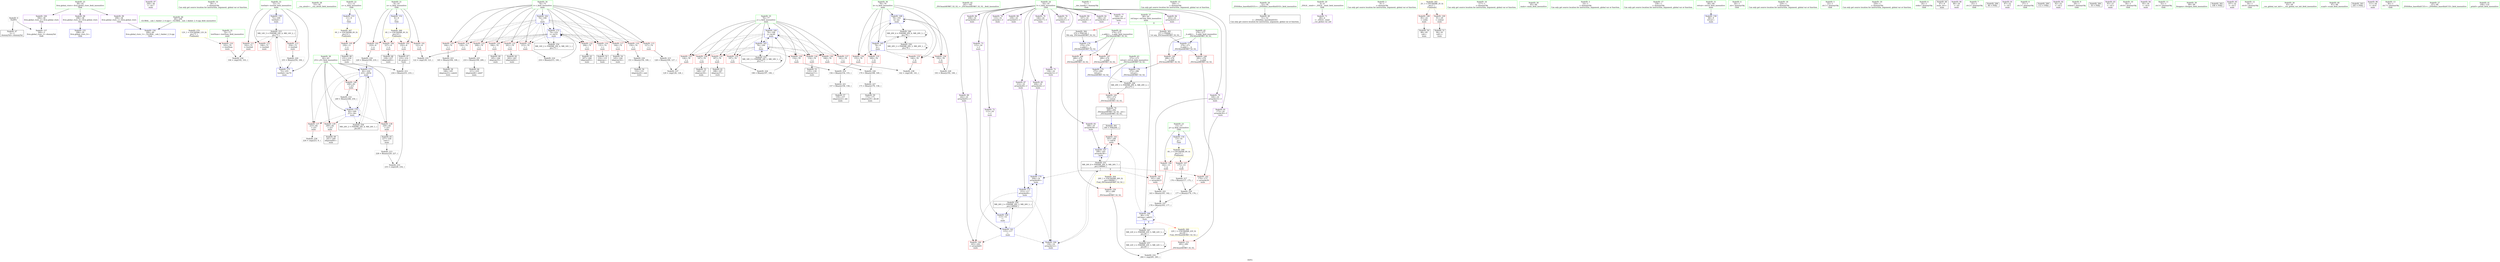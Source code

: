 digraph "SVFG" {
	label="SVFG";

	Node0x557cdf5f5de0 [shape=record,color=grey,label="{NodeID: 0\nNullPtr}"];
	Node0x557cdf5f5de0 -> Node0x557cdf605f00[style=solid];
	Node0x557cdf5f5de0 -> Node0x557cdf60da60[style=solid];
	Node0x557cdf6068e0 [shape=record,color=purple,label="{NodeID: 97\n244\<--36\n\<--.str.7\nmain\n}"];
	Node0x557cdf604050 [shape=record,color=green,label="{NodeID: 14\n39\<--1\n\<--dummyObj\nCan only get source location for instruction, argument, global var or function.}"];
	Node0x557cdf6064b0 [shape=record,color=red,label="{NodeID: 111\n102\<--72\n\<--testInd\nmain\n}"];
	Node0x557cdf6064b0 -> Node0x557cdf613b60[style=solid];
	Node0x557cdf604e10 [shape=record,color=green,label="{NodeID: 28\n53\<--54\n__cxa_atexit\<--__cxa_atexit_field_insensitive\n}"];
	Node0x557cdf60bfd0 [shape=record,color=red,label="{NodeID: 125\n126\<--76\n\<--j\nmain\n}"];
	Node0x557cdf60bfd0 -> Node0x557cdf613fe0[style=solid];
	Node0x557cdf605a90 [shape=record,color=green,label="{NodeID: 42\n181\<--182\n_ZSt3maxIdERKT_S2_S2_\<--_ZSt3maxIdERKT_S2_S2__field_insensitive\n}"];
	Node0x557cdf631570 [shape=record,color=black,label="{NodeID: 305\n271 = PHI(80, )\n1st arg _ZSt3maxIdERKT_S2_S2_ }"];
	Node0x557cdf631570 -> Node0x557cdf60ead0[style=solid];
	Node0x557cdf612960 [shape=record,color=grey,label="{NodeID: 222\n163 = Binary(161, 162, )\n}"];
	Node0x557cdf612960 -> Node0x557cdf6136e0[style=solid];
	Node0x557cdf60cb30 [shape=record,color=red,label="{NodeID: 139\n240\<--82\n\<--j53\nmain\n}"];
	Node0x557cdf60cb30 -> Node0x557cdf608160[style=solid];
	Node0x557cdf6076d0 [shape=record,color=black,label="{NodeID: 56\n152\<--151\nidxprom20\<--sub\nmain\n}"];
	Node0x557cdf613e60 [shape=record,color=grey,label="{NodeID: 236\n224 = cmp(223, 9, )\n}"];
	Node0x557cdf60d690 [shape=record,color=blue,label="{NodeID: 153\n11\<--9\nx\<--\nGlob }"];
	Node0x557cdf60d690 -> Node0x557cdf623c10[style=dashed];
	Node0x557cdf608230 [shape=record,color=black,label="{NodeID: 70\n269\<--292\n_ZSt3maxIdERKT_S2_S2__ret\<--\n_ZSt3maxIdERKT_S2_S2_\n|{<s0>8}}"];
	Node0x557cdf608230:s0 -> Node0x557cdf631080[style=solid,color=blue];
	Node0x557cdf60e2b0 [shape=record,color=blue,label="{NodeID: 167\n189\<--183\narrayidx38\<--\nmain\n}"];
	Node0x557cdf60e2b0 -> Node0x557cdf61f670[style=dashed];
	Node0x557cdf608d90 [shape=record,color=purple,label="{NodeID: 84\n203\<--16\narrayidx43\<--f\nmain\n}"];
	Node0x557cdf5ead40 [shape=record,color=green,label="{NodeID: 1\n7\<--1\n__dso_handle\<--dummyObj\nGlob }"];
	Node0x557cdf623130 [shape=record,color=yellow,style=double,label="{NodeID: 264\n26V_1 = ENCHI(MR_26V_0)\npts\{190000 \}\nFun[_ZSt3maxIdERKT_S2_S2_]}"];
	Node0x557cdf623130 -> Node0x557cdf60d420[style=dashed];
	Node0x557cdf6069b0 [shape=record,color=purple,label="{NodeID: 98\n298\<--38\nllvm.global_ctors_0\<--llvm.global_ctors\nGlob }"];
	Node0x557cdf6069b0 -> Node0x557cdf60d860[style=solid];
	Node0x557cdf604110 [shape=record,color=green,label="{NodeID: 15\n100\<--1\n\<--dummyObj\nCan only get source location for instruction, argument, global var or function.}"];
	Node0x557cdf606580 [shape=record,color=red,label="{NodeID: 112\n106\<--72\n\<--testInd\nmain\n}"];
	Node0x557cdf604f10 [shape=record,color=green,label="{NodeID: 29\n52\<--58\n_ZNSt8ios_base4InitD1Ev\<--_ZNSt8ios_base4InitD1Ev_field_insensitive\n}"];
	Node0x557cdf604f10 -> Node0x557cdf6070f0[style=solid];
	Node0x557cdf60c0a0 [shape=record,color=red,label="{NodeID: 126\n134\<--76\n\<--j\nmain\n}"];
	Node0x557cdf60c0a0 -> Node0x557cdf607460[style=solid];
	Node0x557cdf605b90 [shape=record,color=green,label="{NodeID: 43\n272\<--273\nretval\<--retval_field_insensitive\n_ZSt3maxIdERKT_S2_S2_\n}"];
	Node0x557cdf605b90 -> Node0x557cdf60d010[style=solid];
	Node0x557cdf605b90 -> Node0x557cdf60eba0[style=solid];
	Node0x557cdf605b90 -> Node0x557cdf60ec70[style=solid];
	Node0x557cdf612ae0 [shape=record,color=grey,label="{NodeID: 223\n165 = Binary(164, 100, )\n}"];
	Node0x557cdf612ae0 -> Node0x557cdf607870[style=solid];
	Node0x557cdf60cc00 [shape=record,color=red,label="{NodeID: 140\n248\<--82\n\<--j53\nmain\n}"];
	Node0x557cdf60cc00 -> Node0x557cdf611d60[style=solid];
	Node0x557cdf6077a0 [shape=record,color=black,label="{NodeID: 57\n159\<--157\nidxprom22\<--div\nmain\n}"];
	Node0x557cdf613fe0 [shape=record,color=grey,label="{NodeID: 237\n129 = cmp(126, 128, )\n}"];
	Node0x557cdf60d760 [shape=record,color=blue,label="{NodeID: 154\n13\<--14\np\<--\nGlob }"];
	Node0x557cdf60d760 -> Node0x557cdf623cf0[style=dashed];
	Node0x557cdf608300 [shape=record,color=purple,label="{NodeID: 71\n49\<--4\n\<--_ZStL8__ioinit\n__cxx_global_var_init\n}"];
	Node0x557cdf61f670 [shape=record,color=black,label="{NodeID: 251\nMR_26V_8 = PHI(MR_26V_9, MR_26V_7, )\npts\{190000 \}\n|{|<s6>8}}"];
	Node0x557cdf61f670 -> Node0x557cdf60ccd0[style=dashed];
	Node0x557cdf61f670 -> Node0x557cdf60cda0[style=dashed];
	Node0x557cdf61f670 -> Node0x557cdf60ce70[style=dashed];
	Node0x557cdf61f670 -> Node0x557cdf60e040[style=dashed];
	Node0x557cdf61f670 -> Node0x557cdf60e2b0[style=dashed];
	Node0x557cdf61f670 -> Node0x557cdf60e520[style=dashed];
	Node0x557cdf61f670:s6 -> Node0x557cdf623130[style=dashed,color=red];
	Node0x557cdf60e380 [shape=record,color=blue,label="{NodeID: 168\n78\<--193\nk\<--inc\nmain\n}"];
	Node0x557cdf60e380 -> Node0x557cdf60c650[style=dashed];
	Node0x557cdf60e380 -> Node0x557cdf60c720[style=dashed];
	Node0x557cdf60e380 -> Node0x557cdf60c7f0[style=dashed];
	Node0x557cdf60e380 -> Node0x557cdf60c8c0[style=dashed];
	Node0x557cdf60e380 -> Node0x557cdf60e380[style=dashed];
	Node0x557cdf60e380 -> Node0x557cdf61dd70[style=dashed];
	Node0x557cdf608e60 [shape=record,color=purple,label="{NodeID: 85\n204\<--16\narrayidx44\<--f\nmain\n}"];
	Node0x557cdf608e60 -> Node0x557cdf60e520[style=solid];
	Node0x557cdf5eadd0 [shape=record,color=green,label="{NodeID: 2\n9\<--1\n\<--dummyObj\nCan only get source location for instruction, argument, global var or function.}"];
	Node0x557cdf623a20 [shape=record,color=yellow,style=double,label="{NodeID: 265\n2V_1 = ENCHI(MR_2V_0)\npts\{1 \}\nFun[main]}"];
	Node0x557cdf623a20 -> Node0x557cdf606240[style=dashed];
	Node0x557cdf623a20 -> Node0x557cdf606310[style=dashed];
	Node0x557cdf606ab0 [shape=record,color=purple,label="{NodeID: 99\n299\<--38\nllvm.global_ctors_1\<--llvm.global_ctors\nGlob }"];
	Node0x557cdf606ab0 -> Node0x557cdf60d960[style=solid];
	Node0x557cdf604210 [shape=record,color=green,label="{NodeID: 16\n117\<--1\n\<--dummyObj\nCan only get source location for instruction, argument, global var or function.}"];
	Node0x557cdf606650 [shape=record,color=red,label="{NodeID: 113\n254\<--72\n\<--testInd\nmain\n}"];
	Node0x557cdf606650 -> Node0x557cdf612660[style=solid];
	Node0x557cdf605010 [shape=record,color=green,label="{NodeID: 30\n65\<--66\nmain\<--main_field_insensitive\n}"];
	Node0x557cdf60c170 [shape=record,color=red,label="{NodeID: 127\n141\<--76\n\<--j\nmain\n}"];
	Node0x557cdf60c170 -> Node0x557cdf614160[style=solid];
	Node0x557cdf605c60 [shape=record,color=green,label="{NodeID: 44\n274\<--275\n__a.addr\<--__a.addr_field_insensitive\n_ZSt3maxIdERKT_S2_S2_\n}"];
	Node0x557cdf605c60 -> Node0x557cdf60d0e0[style=solid];
	Node0x557cdf605c60 -> Node0x557cdf60d1b0[style=solid];
	Node0x557cdf605c60 -> Node0x557cdf60ea00[style=solid];
	Node0x557cdf612c60 [shape=record,color=grey,label="{NodeID: 224\n198 = Binary(197, 100, )\n}"];
	Node0x557cdf612c60 -> Node0x557cdf60e450[style=solid];
	Node0x557cdf60ccd0 [shape=record,color=red,label="{NodeID: 141\n161\<--160\n\<--arrayidx23\nmain\n}"];
	Node0x557cdf60ccd0 -> Node0x557cdf612960[style=solid];
	Node0x557cdf607870 [shape=record,color=black,label="{NodeID: 58\n166\<--165\nidxprom25\<--sub24\nmain\n}"];
	Node0x557cdf614160 [shape=record,color=grey,label="{NodeID: 238\n142 = cmp(140, 141, )\n}"];
	Node0x557cdf60d860 [shape=record,color=blue,label="{NodeID: 155\n298\<--39\nllvm.global_ctors_0\<--\nGlob }"];
	Node0x557cdf6083d0 [shape=record,color=purple,label="{NodeID: 72\n113\<--16\n\<--f\nmain\n}"];
	Node0x557cdf6083d0 -> Node0x557cdf60dd00[style=solid];
	Node0x557cdf60e450 [shape=record,color=blue,label="{NodeID: 169\n76\<--198\nj\<--inc40\nmain\n}"];
	Node0x557cdf60e450 -> Node0x557cdf60bfd0[style=dashed];
	Node0x557cdf60e450 -> Node0x557cdf60c0a0[style=dashed];
	Node0x557cdf60e450 -> Node0x557cdf60c170[style=dashed];
	Node0x557cdf60e450 -> Node0x557cdf60c240[style=dashed];
	Node0x557cdf60e450 -> Node0x557cdf60c310[style=dashed];
	Node0x557cdf60e450 -> Node0x557cdf60c3e0[style=dashed];
	Node0x557cdf60e450 -> Node0x557cdf60c4b0[style=dashed];
	Node0x557cdf60e450 -> Node0x557cdf60c580[style=dashed];
	Node0x557cdf60e450 -> Node0x557cdf60df70[style=dashed];
	Node0x557cdf60e450 -> Node0x557cdf60e450[style=dashed];
	Node0x557cdf60e450 -> Node0x557cdf620a70[style=dashed];
	Node0x557cdf608f30 [shape=record,color=purple,label="{NodeID: 86\n208\<--16\narrayidx46\<--f\nmain\n}"];
	Node0x557cdf5eae60 [shape=record,color=green,label="{NodeID: 3\n14\<--1\n\<--dummyObj\nCan only get source location for instruction, argument, global var or function.}"];
	Node0x557cdf623b30 [shape=record,color=yellow,style=double,label="{NodeID: 266\n4V_1 = ENCHI(MR_4V_0)\npts\{10 \}\nFun[main]}"];
	Node0x557cdf623b30 -> Node0x557cdf606cb0[style=dashed];
	Node0x557cdf623b30 -> Node0x557cdf606d80[style=dashed];
	Node0x557cdf623b30 -> Node0x557cdf606e50[style=dashed];
	Node0x557cdf623b30 -> Node0x557cdf606f20[style=dashed];
	Node0x557cdf606bb0 [shape=record,color=purple,label="{NodeID: 100\n300\<--38\nllvm.global_ctors_2\<--llvm.global_ctors\nGlob }"];
	Node0x557cdf606bb0 -> Node0x557cdf60da60[style=solid];
	Node0x557cdf604310 [shape=record,color=green,label="{NodeID: 17\n158\<--1\n\<--dummyObj\nCan only get source location for instruction, argument, global var or function.}"];
	Node0x557cdf606720 [shape=record,color=red,label="{NodeID: 114\n120\<--74\n\<--i\nmain\n}"];
	Node0x557cdf606720 -> Node0x557cdf613ce0[style=solid];
	Node0x557cdf605110 [shape=record,color=green,label="{NodeID: 31\n68\<--69\nretval\<--retval_field_insensitive\nmain\n}"];
	Node0x557cdf605110 -> Node0x557cdf60db60[style=solid];
	Node0x557cdf60c240 [shape=record,color=red,label="{NodeID: 128\n147\<--76\n\<--j\nmain\n}"];
	Node0x557cdf60c240 -> Node0x557cdf607600[style=solid];
	Node0x557cdf605d30 [shape=record,color=green,label="{NodeID: 45\n276\<--277\n__b.addr\<--__b.addr_field_insensitive\n_ZSt3maxIdERKT_S2_S2_\n}"];
	Node0x557cdf605d30 -> Node0x557cdf60d280[style=solid];
	Node0x557cdf605d30 -> Node0x557cdf60d350[style=solid];
	Node0x557cdf605d30 -> Node0x557cdf60ead0[style=solid];
	Node0x557cdf612de0 [shape=record,color=grey,label="{NodeID: 225\n210 = Binary(100, 209, )\n}"];
	Node0x557cdf612de0 -> Node0x557cdf607d50[style=solid];
	Node0x557cdf60cda0 [shape=record,color=red,label="{NodeID: 142\n174\<--173\n\<--arrayidx30\nmain\n}"];
	Node0x557cdf60cda0 -> Node0x557cdf6133e0[style=solid];
	Node0x557cdf607940 [shape=record,color=black,label="{NodeID: 59\n172\<--171\nidxprom29\<--div28\nmain\n}"];
	Node0x557cdf60d960 [shape=record,color=blue,label="{NodeID: 156\n299\<--40\nllvm.global_ctors_1\<--_GLOBAL__sub_I_Amber_2_0.cpp\nGlob }"];
	Node0x557cdf6084a0 [shape=record,color=purple,label="{NodeID: 73\n115\<--16\n\<--f\nmain\n}"];
	Node0x557cdf6084a0 -> Node0x557cdf60ddd0[style=solid];
	Node0x557cdf620070 [shape=record,color=black,label="{NodeID: 253\nMR_14V_3 = PHI(MR_14V_4, MR_14V_2, )\npts\{73 \}\n}"];
	Node0x557cdf620070 -> Node0x557cdf6064b0[style=dashed];
	Node0x557cdf620070 -> Node0x557cdf606580[style=dashed];
	Node0x557cdf620070 -> Node0x557cdf606650[style=dashed];
	Node0x557cdf620070 -> Node0x557cdf60e930[style=dashed];
	Node0x557cdf60e520 [shape=record,color=blue,label="{NodeID: 170\n204\<--14\narrayidx44\<--\nmain\n}"];
	Node0x557cdf60e520 -> Node0x557cdf60e5f0[style=dashed];
	Node0x557cdf609000 [shape=record,color=purple,label="{NodeID: 87\n212\<--16\narrayidx49\<--f\nmain\n}"];
	Node0x557cdf609000 -> Node0x557cdf60e5f0[style=solid];
	Node0x557cdf5f6280 [shape=record,color=green,label="{NodeID: 4\n20\<--1\n.str\<--dummyObj\nGlob }"];
	Node0x557cdf623c10 [shape=record,color=yellow,style=double,label="{NodeID: 267\n6V_1 = ENCHI(MR_6V_0)\npts\{12 \}\nFun[main]}"];
	Node0x557cdf623c10 -> Node0x557cdf605fd0[style=dashed];
	Node0x557cdf606cb0 [shape=record,color=red,label="{NodeID: 101\n121\<--8\n\<--n\nmain\n}"];
	Node0x557cdf606cb0 -> Node0x557cdf613ce0[style=solid];
	Node0x557cdf604410 [shape=record,color=green,label="{NodeID: 18\n229\<--1\n\<--dummyObj\nCan only get source location for instruction, argument, global var or function.}"];
	Node0x557cdf60b7b0 [shape=record,color=red,label="{NodeID: 115\n127\<--74\n\<--i\nmain\n}"];
	Node0x557cdf60b7b0 -> Node0x557cdf611ee0[style=solid];
	Node0x557cdf6051e0 [shape=record,color=green,label="{NodeID: 32\n70\<--71\ntestNum\<--testNum_field_insensitive\nmain\n}"];
	Node0x557cdf6051e0 -> Node0x557cdf6063e0[style=solid];
	Node0x557cdf611ae0 [shape=record,color=grey,label="{NodeID: 212\n234 = Binary(231, 233, )\n}"];
	Node0x557cdf611ae0 -> Node0x557cdf6139e0[style=solid];
	Node0x557cdf60c310 [shape=record,color=red,label="{NodeID: 129\n154\<--76\n\<--j\nmain\n}"];
	Node0x557cdf60c310 -> Node0x557cdf6124e0[style=solid];
	Node0x557cdf605e00 [shape=record,color=green,label="{NodeID: 46\n40\<--294\n_GLOBAL__sub_I_Amber_2_0.cpp\<--_GLOBAL__sub_I_Amber_2_0.cpp_field_insensitive\n}"];
	Node0x557cdf605e00 -> Node0x557cdf60d960[style=solid];
	Node0x557cdf612f60 [shape=record,color=grey,label="{NodeID: 226\n170 = Binary(168, 169, )\n}"];
	Node0x557cdf612f60 -> Node0x557cdf6130e0[style=solid];
	Node0x557cdf60ce70 [shape=record,color=red,label="{NodeID: 143\n183\<--180\n\<--call34\nmain\n}"];
	Node0x557cdf60ce70 -> Node0x557cdf60e2b0[style=solid];
	Node0x557cdf607a10 [shape=record,color=black,label="{NodeID: 60\n185\<--184\nidxprom35\<--\nmain\n}"];
	Node0x557cdf60da60 [shape=record,color=blue, style = dotted,label="{NodeID: 157\n300\<--3\nllvm.global_ctors_2\<--dummyVal\nGlob }"];
	Node0x557cdf608570 [shape=record,color=purple,label="{NodeID: 74\n133\<--16\narrayidx\<--f\nmain\n}"];
	Node0x557cdf620570 [shape=record,color=black,label="{NodeID: 254\nMR_16V_2 = PHI(MR_16V_4, MR_16V_1, )\npts\{75 \}\n}"];
	Node0x557cdf620570 -> Node0x557cdf60dea0[style=dashed];
	Node0x557cdf60e5f0 [shape=record,color=blue,label="{NodeID: 171\n212\<--117\narrayidx49\<--\nmain\n}"];
	Node0x557cdf60e5f0 -> Node0x557cdf60cf40[style=dashed];
	Node0x557cdf60e5f0 -> Node0x557cdf60e040[style=dashed];
	Node0x557cdf60e5f0 -> Node0x557cdf60e520[style=dashed];
	Node0x557cdf60e5f0 -> Node0x557cdf621e70[style=dashed];
	Node0x557cdf6090d0 [shape=record,color=purple,label="{NodeID: 88\n239\<--16\narrayidx63\<--f\nmain\n}"];
	Node0x557cdf5f6310 [shape=record,color=green,label="{NodeID: 5\n22\<--1\n.str.1\<--dummyObj\nGlob }"];
	Node0x557cdf623cf0 [shape=record,color=yellow,style=double,label="{NodeID: 268\n8V_1 = ENCHI(MR_8V_0)\npts\{15 \}\nFun[main]}"];
	Node0x557cdf623cf0 -> Node0x557cdf6060a0[style=dashed];
	Node0x557cdf623cf0 -> Node0x557cdf606170[style=dashed];
	Node0x557cdf606d80 [shape=record,color=red,label="{NodeID: 102\n219\<--8\n\<--n\nmain\n}"];
	Node0x557cdf606d80 -> Node0x557cdf612360[style=solid];
	Node0x557cdf604510 [shape=record,color=green,label="{NodeID: 19\n250\<--1\n\<--dummyObj\nCan only get source location for instruction, argument, global var or function.}"];
	Node0x557cdf60b880 [shape=record,color=red,label="{NodeID: 116\n131\<--74\n\<--i\nmain\n}"];
	Node0x557cdf60b880 -> Node0x557cdf607390[style=solid];
	Node0x557cdf6052b0 [shape=record,color=green,label="{NodeID: 33\n72\<--73\ntestInd\<--testInd_field_insensitive\nmain\n}"];
	Node0x557cdf6052b0 -> Node0x557cdf6064b0[style=solid];
	Node0x557cdf6052b0 -> Node0x557cdf606580[style=solid];
	Node0x557cdf6052b0 -> Node0x557cdf606650[style=solid];
	Node0x557cdf6052b0 -> Node0x557cdf60dc30[style=solid];
	Node0x557cdf6052b0 -> Node0x557cdf60e930[style=solid];
	Node0x557cdf611be0 [shape=record,color=grey,label="{NodeID: 213\n228 = Binary(229, 227, )\n}"];
	Node0x557cdf611be0 -> Node0x557cdf6139e0[style=solid];
	Node0x557cdf60c3e0 [shape=record,color=red,label="{NodeID: 130\n168\<--76\n\<--j\nmain\n}"];
	Node0x557cdf60c3e0 -> Node0x557cdf612f60[style=solid];
	Node0x557cdf605f00 [shape=record,color=black,label="{NodeID: 47\n2\<--3\ndummyVal\<--dummyVal\n}"];
	Node0x557cdf6130e0 [shape=record,color=grey,label="{NodeID: 227\n171 = Binary(170, 158, )\n}"];
	Node0x557cdf6130e0 -> Node0x557cdf607940[style=solid];
	Node0x557cdf60cf40 [shape=record,color=red,label="{NodeID: 144\n243\<--242\n\<--arrayidx65\nmain\n}"];
	Node0x557cdf607ae0 [shape=record,color=black,label="{NodeID: 61\n188\<--187\nidxprom37\<--\nmain\n}"];
	Node0x557cdf60db60 [shape=record,color=blue,label="{NodeID: 158\n68\<--9\nretval\<--\nmain\n}"];
	Node0x557cdf608640 [shape=record,color=purple,label="{NodeID: 75\n136\<--16\narrayidx12\<--f\nmain\n}"];
	Node0x557cdf608640 -> Node0x557cdf60e040[style=solid];
	Node0x557cdf620a70 [shape=record,color=black,label="{NodeID: 255\nMR_18V_2 = PHI(MR_18V_3, MR_18V_1, )\npts\{77 \}\n}"];
	Node0x557cdf620a70 -> Node0x557cdf60df70[style=dashed];
	Node0x557cdf620a70 -> Node0x557cdf620a70[style=dashed];
	Node0x557cdf60e6c0 [shape=record,color=blue,label="{NodeID: 172\n74\<--216\ni\<--inc51\nmain\n}"];
	Node0x557cdf60e6c0 -> Node0x557cdf606720[style=dashed];
	Node0x557cdf60e6c0 -> Node0x557cdf60b7b0[style=dashed];
	Node0x557cdf60e6c0 -> Node0x557cdf60b880[style=dashed];
	Node0x557cdf60e6c0 -> Node0x557cdf60b950[style=dashed];
	Node0x557cdf60e6c0 -> Node0x557cdf60ba20[style=dashed];
	Node0x557cdf60e6c0 -> Node0x557cdf60baf0[style=dashed];
	Node0x557cdf60e6c0 -> Node0x557cdf60bbc0[style=dashed];
	Node0x557cdf60e6c0 -> Node0x557cdf60bc90[style=dashed];
	Node0x557cdf60e6c0 -> Node0x557cdf60bd60[style=dashed];
	Node0x557cdf60e6c0 -> Node0x557cdf60be30[style=dashed];
	Node0x557cdf60e6c0 -> Node0x557cdf60bf00[style=dashed];
	Node0x557cdf60e6c0 -> Node0x557cdf60e6c0[style=dashed];
	Node0x557cdf60e6c0 -> Node0x557cdf620570[style=dashed];
	Node0x557cdf6091a0 [shape=record,color=purple,label="{NodeID: 89\n242\<--16\narrayidx65\<--f\nmain\n}"];
	Node0x557cdf6091a0 -> Node0x557cdf60cf40[style=solid];
	Node0x557cdf5f63a0 [shape=record,color=green,label="{NodeID: 6\n24\<--1\nstdin\<--dummyObj\nGlob }"];
	Node0x557cdf606e50 [shape=record,color=red,label="{NodeID: 103\n232\<--8\n\<--n\nmain\n}"];
	Node0x557cdf606e50 -> Node0x557cdf607fc0[style=solid];
	Node0x557cdf604610 [shape=record,color=green,label="{NodeID: 20\n4\<--6\n_ZStL8__ioinit\<--_ZStL8__ioinit_field_insensitive\nGlob }"];
	Node0x557cdf604610 -> Node0x557cdf608300[style=solid];
	Node0x557cdf60b950 [shape=record,color=red,label="{NodeID: 117\n144\<--74\n\<--i\nmain\n}"];
	Node0x557cdf60b950 -> Node0x557cdf607530[style=solid];
	Node0x557cdf605380 [shape=record,color=green,label="{NodeID: 34\n74\<--75\ni\<--i_field_insensitive\nmain\n}"];
	Node0x557cdf605380 -> Node0x557cdf606720[style=solid];
	Node0x557cdf605380 -> Node0x557cdf60b7b0[style=solid];
	Node0x557cdf605380 -> Node0x557cdf60b880[style=solid];
	Node0x557cdf605380 -> Node0x557cdf60b950[style=solid];
	Node0x557cdf605380 -> Node0x557cdf60ba20[style=solid];
	Node0x557cdf605380 -> Node0x557cdf60baf0[style=solid];
	Node0x557cdf605380 -> Node0x557cdf60bbc0[style=solid];
	Node0x557cdf605380 -> Node0x557cdf60bc90[style=solid];
	Node0x557cdf605380 -> Node0x557cdf60bd60[style=solid];
	Node0x557cdf605380 -> Node0x557cdf60be30[style=solid];
	Node0x557cdf605380 -> Node0x557cdf60bf00[style=solid];
	Node0x557cdf605380 -> Node0x557cdf60dea0[style=solid];
	Node0x557cdf605380 -> Node0x557cdf60e6c0[style=solid];
	Node0x557cdf611d60 [shape=record,color=grey,label="{NodeID: 214\n249 = Binary(248, 250, )\n}"];
	Node0x557cdf611d60 -> Node0x557cdf60e860[style=solid];
	Node0x557cdf60c4b0 [shape=record,color=red,label="{NodeID: 131\n187\<--76\n\<--j\nmain\n}"];
	Node0x557cdf60c4b0 -> Node0x557cdf607ae0[style=solid];
	Node0x557cdf607020 [shape=record,color=black,label="{NodeID: 48\n67\<--9\nmain_ret\<--\nmain\n}"];
	Node0x557cdf613260 [shape=record,color=grey,label="{NodeID: 228\n193 = Binary(192, 100, )\n}"];
	Node0x557cdf613260 -> Node0x557cdf60e380[style=solid];
	Node0x557cdf60d010 [shape=record,color=red,label="{NodeID: 145\n292\<--272\n\<--retval\n_ZSt3maxIdERKT_S2_S2_\n}"];
	Node0x557cdf60d010 -> Node0x557cdf608230[style=solid];
	Node0x557cdf607bb0 [shape=record,color=black,label="{NodeID: 62\n202\<--201\nidxprom42\<--\nmain\n}"];
	Node0x557cdf60dc30 [shape=record,color=blue,label="{NodeID: 159\n72\<--100\ntestInd\<--\nmain\n}"];
	Node0x557cdf60dc30 -> Node0x557cdf620070[style=dashed];
	Node0x557cdf608710 [shape=record,color=purple,label="{NodeID: 76\n146\<--16\narrayidx17\<--f\nmain\n}"];
	Node0x557cdf620f70 [shape=record,color=black,label="{NodeID: 256\nMR_20V_2 = PHI(MR_20V_3, MR_20V_1, )\npts\{79 \}\n}"];
	Node0x557cdf620f70 -> Node0x557cdf61dd70[style=dashed];
	Node0x557cdf620f70 -> Node0x557cdf620f70[style=dashed];
	Node0x557cdf60e790 [shape=record,color=blue,label="{NodeID: 173\n82\<--220\nj53\<--shl54\nmain\n}"];
	Node0x557cdf60e790 -> Node0x557cdf60c990[style=dashed];
	Node0x557cdf60e790 -> Node0x557cdf60ca60[style=dashed];
	Node0x557cdf60e790 -> Node0x557cdf60cb30[style=dashed];
	Node0x557cdf60e790 -> Node0x557cdf60cc00[style=dashed];
	Node0x557cdf60e790 -> Node0x557cdf60e860[style=dashed];
	Node0x557cdf60e790 -> Node0x557cdf621970[style=dashed];
	Node0x557cdf609270 [shape=record,color=purple,label="{NodeID: 90\n86\<--20\n\<--.str\nmain\n}"];
	Node0x557cdf5f6430 [shape=record,color=green,label="{NodeID: 7\n25\<--1\n.str.2\<--dummyObj\nGlob }"];
	Node0x557cdf623eb0 [shape=record,color=yellow,style=double,label="{NodeID: 270\n12V_1 = ENCHI(MR_12V_0)\npts\{71 \}\nFun[main]}"];
	Node0x557cdf623eb0 -> Node0x557cdf6063e0[style=dashed];
	Node0x557cdf606f20 [shape=record,color=red,label="{NodeID: 104\n237\<--8\n\<--n\nmain\n}"];
	Node0x557cdf606f20 -> Node0x557cdf608090[style=solid];
	Node0x557cdf604710 [shape=record,color=green,label="{NodeID: 21\n8\<--10\nn\<--n_field_insensitive\nGlob }"];
	Node0x557cdf604710 -> Node0x557cdf606cb0[style=solid];
	Node0x557cdf604710 -> Node0x557cdf606d80[style=solid];
	Node0x557cdf604710 -> Node0x557cdf606e50[style=solid];
	Node0x557cdf604710 -> Node0x557cdf606f20[style=solid];
	Node0x557cdf604710 -> Node0x557cdf60d5c0[style=solid];
	Node0x557cdf60ba20 [shape=record,color=red,label="{NodeID: 118\n150\<--74\n\<--i\nmain\n}"];
	Node0x557cdf60ba20 -> Node0x557cdf613560[style=solid];
	Node0x557cdf605450 [shape=record,color=green,label="{NodeID: 35\n76\<--77\nj\<--j_field_insensitive\nmain\n}"];
	Node0x557cdf605450 -> Node0x557cdf60bfd0[style=solid];
	Node0x557cdf605450 -> Node0x557cdf60c0a0[style=solid];
	Node0x557cdf605450 -> Node0x557cdf60c170[style=solid];
	Node0x557cdf605450 -> Node0x557cdf60c240[style=solid];
	Node0x557cdf605450 -> Node0x557cdf60c310[style=solid];
	Node0x557cdf605450 -> Node0x557cdf60c3e0[style=solid];
	Node0x557cdf605450 -> Node0x557cdf60c4b0[style=solid];
	Node0x557cdf605450 -> Node0x557cdf60c580[style=solid];
	Node0x557cdf605450 -> Node0x557cdf60df70[style=solid];
	Node0x557cdf605450 -> Node0x557cdf60e450[style=solid];
	Node0x557cdf630e20 [shape=record,color=black,label="{NodeID: 298\n96 = PHI()\n}"];
	Node0x557cdf611ee0 [shape=record,color=grey,label="{NodeID: 215\n128 = Binary(100, 127, )\n}"];
	Node0x557cdf611ee0 -> Node0x557cdf613fe0[style=solid];
	Node0x557cdf60c580 [shape=record,color=red,label="{NodeID: 132\n197\<--76\n\<--j\nmain\n}"];
	Node0x557cdf60c580 -> Node0x557cdf612c60[style=solid];
	Node0x557cdf6070f0 [shape=record,color=black,label="{NodeID: 49\n51\<--52\n\<--_ZNSt8ios_base4InitD1Ev\nCan only get source location for instruction, argument, global var or function.}"];
	Node0x557cdf6133e0 [shape=record,color=grey,label="{NodeID: 229\n177 = Binary(174, 176, )\n}"];
	Node0x557cdf6133e0 -> Node0x557cdf6136e0[style=solid];
	Node0x557cdf60d0e0 [shape=record,color=red,label="{NodeID: 146\n280\<--274\n\<--__a.addr\n_ZSt3maxIdERKT_S2_S2_\n}"];
	Node0x557cdf60d0e0 -> Node0x557cdf60d420[style=solid];
	Node0x557cdf607c80 [shape=record,color=black,label="{NodeID: 63\n207\<--206\nidxprom45\<--\nmain\n}"];
	Node0x557cdf60dd00 [shape=record,color=blue,label="{NodeID: 160\n113\<--14\n\<--\nmain\n}"];
	Node0x557cdf60dd00 -> Node0x557cdf60ddd0[style=dashed];
	Node0x557cdf6087e0 [shape=record,color=purple,label="{NodeID: 77\n149\<--16\narrayidx19\<--f\nmain\n|{<s0>8}}"];
	Node0x557cdf6087e0:s0 -> Node0x557cdf631410[style=solid,color=red];
	Node0x557cdf621470 [shape=record,color=black,label="{NodeID: 257\nMR_22V_2 = PHI(MR_22V_3, MR_22V_1, )\npts\{81 \}\n}"];
	Node0x557cdf621470 -> Node0x557cdf61e270[style=dashed];
	Node0x557cdf621470 -> Node0x557cdf621470[style=dashed];
	Node0x557cdf60e860 [shape=record,color=blue,label="{NodeID: 174\n82\<--249\nj53\<--dec\nmain\n}"];
	Node0x557cdf60e860 -> Node0x557cdf60c990[style=dashed];
	Node0x557cdf60e860 -> Node0x557cdf60ca60[style=dashed];
	Node0x557cdf60e860 -> Node0x557cdf60cb30[style=dashed];
	Node0x557cdf60e860 -> Node0x557cdf60cc00[style=dashed];
	Node0x557cdf60e860 -> Node0x557cdf60e860[style=dashed];
	Node0x557cdf60e860 -> Node0x557cdf621970[style=dashed];
	Node0x557cdf609340 [shape=record,color=purple,label="{NodeID: 91\n87\<--22\n\<--.str.1\nmain\n}"];
	Node0x557cdf5f64c0 [shape=record,color=green,label="{NodeID: 8\n27\<--1\n.str.3\<--dummyObj\nGlob }"];
	Node0x557cdf605fd0 [shape=record,color=red,label="{NodeID: 105\n230\<--11\n\<--x\nmain\n}"];
	Node0x557cdf605fd0 -> Node0x557cdf607ef0[style=solid];
	Node0x557cdf604810 [shape=record,color=green,label="{NodeID: 22\n11\<--12\nx\<--x_field_insensitive\nGlob }"];
	Node0x557cdf604810 -> Node0x557cdf605fd0[style=solid];
	Node0x557cdf604810 -> Node0x557cdf60d690[style=solid];
	Node0x557cdf60baf0 [shape=record,color=red,label="{NodeID: 119\n164\<--74\n\<--i\nmain\n}"];
	Node0x557cdf60baf0 -> Node0x557cdf612ae0[style=solid];
	Node0x557cdf605520 [shape=record,color=green,label="{NodeID: 36\n78\<--79\nk\<--k_field_insensitive\nmain\n}"];
	Node0x557cdf605520 -> Node0x557cdf60c650[style=solid];
	Node0x557cdf605520 -> Node0x557cdf60c720[style=solid];
	Node0x557cdf605520 -> Node0x557cdf60c7f0[style=solid];
	Node0x557cdf605520 -> Node0x557cdf60c8c0[style=solid];
	Node0x557cdf605520 -> Node0x557cdf60e110[style=solid];
	Node0x557cdf605520 -> Node0x557cdf60e380[style=solid];
	Node0x557cdf630690 [shape=record,color=black,label="{NodeID: 299\n112 = PHI()\n}"];
	Node0x557cdf612060 [shape=record,color=grey,label="{NodeID: 216\n216 = Binary(215, 100, )\n}"];
	Node0x557cdf612060 -> Node0x557cdf60e6c0[style=solid];
	Node0x557cdf60c650 [shape=record,color=red,label="{NodeID: 133\n140\<--78\n\<--k\nmain\n}"];
	Node0x557cdf60c650 -> Node0x557cdf614160[style=solid];
	Node0x557cdf6071f0 [shape=record,color=black,label="{NodeID: 50\n88\<--85\ncall\<--\nmain\n}"];
	Node0x557cdf613560 [shape=record,color=grey,label="{NodeID: 230\n151 = Binary(150, 100, )\n}"];
	Node0x557cdf613560 -> Node0x557cdf6076d0[style=solid];
	Node0x557cdf60d1b0 [shape=record,color=red,label="{NodeID: 147\n289\<--274\n\<--__a.addr\n_ZSt3maxIdERKT_S2_S2_\n}"];
	Node0x557cdf60d1b0 -> Node0x557cdf60ec70[style=solid];
	Node0x557cdf607d50 [shape=record,color=black,label="{NodeID: 64\n211\<--210\nidxprom48\<--shl47\nmain\n}"];
	Node0x557cdf61d370 [shape=record,color=black,label="{NodeID: 244\nMR_29V_3 = PHI(MR_29V_4, MR_29V_2, )\npts\{273 \}\n}"];
	Node0x557cdf61d370 -> Node0x557cdf60d010[style=dashed];
	Node0x557cdf60ddd0 [shape=record,color=blue,label="{NodeID: 161\n115\<--117\n\<--\nmain\n}"];
	Node0x557cdf60ddd0 -> Node0x557cdf60cf40[style=dashed];
	Node0x557cdf60ddd0 -> Node0x557cdf60e040[style=dashed];
	Node0x557cdf60ddd0 -> Node0x557cdf60e520[style=dashed];
	Node0x557cdf60ddd0 -> Node0x557cdf621e70[style=dashed];
	Node0x557cdf6088b0 [shape=record,color=purple,label="{NodeID: 78\n153\<--16\narrayidx21\<--f\nmain\n}"];
	Node0x557cdf621970 [shape=record,color=black,label="{NodeID: 258\nMR_24V_2 = PHI(MR_24V_4, MR_24V_1, )\npts\{83 \}\n}"];
	Node0x557cdf621970 -> Node0x557cdf60e790[style=dashed];
	Node0x557cdf60e930 [shape=record,color=blue,label="{NodeID: 175\n72\<--255\ntestInd\<--inc70\nmain\n}"];
	Node0x557cdf60e930 -> Node0x557cdf620070[style=dashed];
	Node0x557cdf609410 [shape=record,color=purple,label="{NodeID: 92\n92\<--25\n\<--.str.2\nmain\n}"];
	Node0x557cdf5f6550 [shape=record,color=green,label="{NodeID: 9\n29\<--1\nstdout\<--dummyObj\nGlob }"];
	Node0x557cdf6060a0 [shape=record,color=red,label="{NodeID: 106\n162\<--13\n\<--p\nmain\n}"];
	Node0x557cdf6060a0 -> Node0x557cdf612960[style=solid];
	Node0x557cdf604910 [shape=record,color=green,label="{NodeID: 23\n13\<--15\np\<--p_field_insensitive\nGlob }"];
	Node0x557cdf604910 -> Node0x557cdf6060a0[style=solid];
	Node0x557cdf604910 -> Node0x557cdf606170[style=solid];
	Node0x557cdf604910 -> Node0x557cdf60d760[style=solid];
	Node0x557cdf60bbc0 [shape=record,color=red,label="{NodeID: 120\n184\<--74\n\<--i\nmain\n}"];
	Node0x557cdf60bbc0 -> Node0x557cdf607a10[style=solid];
	Node0x557cdf6055f0 [shape=record,color=green,label="{NodeID: 37\n80\<--81\nref.tmp\<--ref.tmp_field_insensitive\nmain\n|{|<s1>8}}"];
	Node0x557cdf6055f0 -> Node0x557cdf60e1e0[style=solid];
	Node0x557cdf6055f0:s1 -> Node0x557cdf631570[style=solid,color=red];
	Node0x557cdf630f80 [shape=record,color=black,label="{NodeID: 300\n50 = PHI()\n}"];
	Node0x557cdf6121e0 [shape=record,color=grey,label="{NodeID: 217\n176 = Binary(117, 175, )\n}"];
	Node0x557cdf6121e0 -> Node0x557cdf6133e0[style=solid];
	Node0x557cdf60c720 [shape=record,color=red,label="{NodeID: 134\n155\<--78\n\<--k\nmain\n}"];
	Node0x557cdf60c720 -> Node0x557cdf6124e0[style=solid];
	Node0x557cdf6072c0 [shape=record,color=black,label="{NodeID: 51\n94\<--91\ncall1\<--\nmain\n}"];
	Node0x557cdf6136e0 [shape=record,color=grey,label="{NodeID: 231\n178 = Binary(163, 177, )\n}"];
	Node0x557cdf6136e0 -> Node0x557cdf60e1e0[style=solid];
	Node0x557cdf60d280 [shape=record,color=red,label="{NodeID: 148\n282\<--276\n\<--__b.addr\n_ZSt3maxIdERKT_S2_S2_\n}"];
	Node0x557cdf60d280 -> Node0x557cdf60d4f0[style=solid];
	Node0x557cdf607e20 [shape=record,color=black,label="{NodeID: 65\n227\<--226\nconv\<--\nmain\n}"];
	Node0x557cdf607e20 -> Node0x557cdf611be0[style=solid];
	Node0x557cdf60dea0 [shape=record,color=blue,label="{NodeID: 162\n74\<--100\ni\<--\nmain\n}"];
	Node0x557cdf60dea0 -> Node0x557cdf606720[style=dashed];
	Node0x557cdf60dea0 -> Node0x557cdf60b7b0[style=dashed];
	Node0x557cdf60dea0 -> Node0x557cdf60b880[style=dashed];
	Node0x557cdf60dea0 -> Node0x557cdf60b950[style=dashed];
	Node0x557cdf60dea0 -> Node0x557cdf60ba20[style=dashed];
	Node0x557cdf60dea0 -> Node0x557cdf60baf0[style=dashed];
	Node0x557cdf60dea0 -> Node0x557cdf60bbc0[style=dashed];
	Node0x557cdf60dea0 -> Node0x557cdf60bc90[style=dashed];
	Node0x557cdf60dea0 -> Node0x557cdf60bd60[style=dashed];
	Node0x557cdf60dea0 -> Node0x557cdf60be30[style=dashed];
	Node0x557cdf60dea0 -> Node0x557cdf60bf00[style=dashed];
	Node0x557cdf60dea0 -> Node0x557cdf60e6c0[style=dashed];
	Node0x557cdf60dea0 -> Node0x557cdf620570[style=dashed];
	Node0x557cdf608980 [shape=record,color=purple,label="{NodeID: 79\n160\<--16\narrayidx23\<--f\nmain\n}"];
	Node0x557cdf608980 -> Node0x557cdf60ccd0[style=solid];
	Node0x557cdf621e70 [shape=record,color=black,label="{NodeID: 259\nMR_26V_2 = PHI(MR_26V_5, MR_26V_1, )\npts\{190000 \}\n}"];
	Node0x557cdf621e70 -> Node0x557cdf60dd00[style=dashed];
	Node0x557cdf60ea00 [shape=record,color=blue,label="{NodeID: 176\n274\<--270\n__a.addr\<--__a\n_ZSt3maxIdERKT_S2_S2_\n}"];
	Node0x557cdf60ea00 -> Node0x557cdf60d0e0[style=dashed];
	Node0x557cdf60ea00 -> Node0x557cdf60d1b0[style=dashed];
	Node0x557cdf6094e0 [shape=record,color=purple,label="{NodeID: 93\n93\<--27\n\<--.str.3\nmain\n}"];
	Node0x557cdf5f65e0 [shape=record,color=green,label="{NodeID: 10\n30\<--1\n.str.4\<--dummyObj\nGlob }"];
	Node0x557cdf606170 [shape=record,color=red,label="{NodeID: 107\n175\<--13\n\<--p\nmain\n}"];
	Node0x557cdf606170 -> Node0x557cdf6121e0[style=solid];
	Node0x557cdf604a10 [shape=record,color=green,label="{NodeID: 24\n16\<--19\nf\<--f_field_insensitive\nGlob }"];
	Node0x557cdf604a10 -> Node0x557cdf6083d0[style=solid];
	Node0x557cdf604a10 -> Node0x557cdf6084a0[style=solid];
	Node0x557cdf604a10 -> Node0x557cdf608570[style=solid];
	Node0x557cdf604a10 -> Node0x557cdf608640[style=solid];
	Node0x557cdf604a10 -> Node0x557cdf608710[style=solid];
	Node0x557cdf604a10 -> Node0x557cdf6087e0[style=solid];
	Node0x557cdf604a10 -> Node0x557cdf6088b0[style=solid];
	Node0x557cdf604a10 -> Node0x557cdf608980[style=solid];
	Node0x557cdf604a10 -> Node0x557cdf608a50[style=solid];
	Node0x557cdf604a10 -> Node0x557cdf608b20[style=solid];
	Node0x557cdf604a10 -> Node0x557cdf608bf0[style=solid];
	Node0x557cdf604a10 -> Node0x557cdf608cc0[style=solid];
	Node0x557cdf604a10 -> Node0x557cdf608d90[style=solid];
	Node0x557cdf604a10 -> Node0x557cdf608e60[style=solid];
	Node0x557cdf604a10 -> Node0x557cdf608f30[style=solid];
	Node0x557cdf604a10 -> Node0x557cdf609000[style=solid];
	Node0x557cdf604a10 -> Node0x557cdf6090d0[style=solid];
	Node0x557cdf604a10 -> Node0x557cdf6091a0[style=solid];
	Node0x557cdf60bc90 [shape=record,color=red,label="{NodeID: 121\n201\<--74\n\<--i\nmain\n}"];
	Node0x557cdf60bc90 -> Node0x557cdf607bb0[style=solid];
	Node0x557cdf6056c0 [shape=record,color=green,label="{NodeID: 38\n82\<--83\nj53\<--j53_field_insensitive\nmain\n}"];
	Node0x557cdf6056c0 -> Node0x557cdf60c990[style=solid];
	Node0x557cdf6056c0 -> Node0x557cdf60ca60[style=solid];
	Node0x557cdf6056c0 -> Node0x557cdf60cb30[style=solid];
	Node0x557cdf6056c0 -> Node0x557cdf60cc00[style=solid];
	Node0x557cdf6056c0 -> Node0x557cdf60e790[style=solid];
	Node0x557cdf6056c0 -> Node0x557cdf60e860[style=solid];
	Node0x557cdf631080 [shape=record,color=black,label="{NodeID: 301\n180 = PHI(269, )\n}"];
	Node0x557cdf631080 -> Node0x557cdf60ce70[style=solid];
	Node0x557cdf612360 [shape=record,color=grey,label="{NodeID: 218\n220 = Binary(100, 219, )\n}"];
	Node0x557cdf612360 -> Node0x557cdf60e790[style=solid];
	Node0x557cdf60c7f0 [shape=record,color=red,label="{NodeID: 135\n169\<--78\n\<--k\nmain\n}"];
	Node0x557cdf60c7f0 -> Node0x557cdf612f60[style=solid];
	Node0x557cdf607390 [shape=record,color=black,label="{NodeID: 52\n132\<--131\nidxprom\<--\nmain\n}"];
	Node0x557cdf613860 [shape=record,color=grey,label="{NodeID: 232\n284 = cmp(281, 283, )\n}"];
	Node0x557cdf60d350 [shape=record,color=red,label="{NodeID: 149\n286\<--276\n\<--__b.addr\n_ZSt3maxIdERKT_S2_S2_\n}"];
	Node0x557cdf60d350 -> Node0x557cdf60eba0[style=solid];
	Node0x557cdf607ef0 [shape=record,color=black,label="{NodeID: 66\n231\<--230\nconv59\<--\nmain\n}"];
	Node0x557cdf607ef0 -> Node0x557cdf611ae0[style=solid];
	Node0x557cdf61dd70 [shape=record,color=black,label="{NodeID: 246\nMR_20V_4 = PHI(MR_20V_6, MR_20V_3, )\npts\{79 \}\n}"];
	Node0x557cdf61dd70 -> Node0x557cdf60e110[style=dashed];
	Node0x557cdf61dd70 -> Node0x557cdf61dd70[style=dashed];
	Node0x557cdf61dd70 -> Node0x557cdf620f70[style=dashed];
	Node0x557cdf60df70 [shape=record,color=blue,label="{NodeID: 163\n76\<--100\nj\<--\nmain\n}"];
	Node0x557cdf60df70 -> Node0x557cdf60bfd0[style=dashed];
	Node0x557cdf60df70 -> Node0x557cdf60c0a0[style=dashed];
	Node0x557cdf60df70 -> Node0x557cdf60c170[style=dashed];
	Node0x557cdf60df70 -> Node0x557cdf60c240[style=dashed];
	Node0x557cdf60df70 -> Node0x557cdf60c310[style=dashed];
	Node0x557cdf60df70 -> Node0x557cdf60c3e0[style=dashed];
	Node0x557cdf60df70 -> Node0x557cdf60c4b0[style=dashed];
	Node0x557cdf60df70 -> Node0x557cdf60c580[style=dashed];
	Node0x557cdf60df70 -> Node0x557cdf60df70[style=dashed];
	Node0x557cdf60df70 -> Node0x557cdf60e450[style=dashed];
	Node0x557cdf60df70 -> Node0x557cdf620a70[style=dashed];
	Node0x557cdf608a50 [shape=record,color=purple,label="{NodeID: 80\n167\<--16\narrayidx26\<--f\nmain\n}"];
	Node0x557cdf622370 [shape=record,color=yellow,style=double,label="{NodeID: 260\n22V_1 = ENCHI(MR_22V_0)\npts\{81 \}\nFun[_ZSt3maxIdERKT_S2_S2_]}"];
	Node0x557cdf622370 -> Node0x557cdf60d4f0[style=dashed];
	Node0x557cdf60ead0 [shape=record,color=blue,label="{NodeID: 177\n276\<--271\n__b.addr\<--__b\n_ZSt3maxIdERKT_S2_S2_\n}"];
	Node0x557cdf60ead0 -> Node0x557cdf60d280[style=dashed];
	Node0x557cdf60ead0 -> Node0x557cdf60d350[style=dashed];
	Node0x557cdf6095b0 [shape=record,color=purple,label="{NodeID: 94\n95\<--30\n\<--.str.4\nmain\n}"];
	Node0x557cdf5f66a0 [shape=record,color=green,label="{NodeID: 11\n32\<--1\n.str.5\<--dummyObj\nGlob }"];
	Node0x557cdf606240 [shape=record,color=red,label="{NodeID: 108\n85\<--24\n\<--stdin\nmain\n}"];
	Node0x557cdf606240 -> Node0x557cdf6071f0[style=solid];
	Node0x557cdf604b10 [shape=record,color=green,label="{NodeID: 25\n38\<--42\nllvm.global_ctors\<--llvm.global_ctors_field_insensitive\nGlob }"];
	Node0x557cdf604b10 -> Node0x557cdf6069b0[style=solid];
	Node0x557cdf604b10 -> Node0x557cdf606ab0[style=solid];
	Node0x557cdf604b10 -> Node0x557cdf606bb0[style=solid];
	Node0x557cdf60bd60 [shape=record,color=red,label="{NodeID: 122\n206\<--74\n\<--i\nmain\n}"];
	Node0x557cdf60bd60 -> Node0x557cdf607c80[style=solid];
	Node0x557cdf605790 [shape=record,color=green,label="{NodeID: 39\n89\<--90\nfreopen\<--freopen_field_insensitive\n}"];
	Node0x557cdf631270 [shape=record,color=black,label="{NodeID: 302\n108 = PHI()\n}"];
	Node0x557cdf6124e0 [shape=record,color=grey,label="{NodeID: 219\n156 = Binary(154, 155, )\n}"];
	Node0x557cdf6124e0 -> Node0x557cdf6127e0[style=solid];
	Node0x557cdf60c8c0 [shape=record,color=red,label="{NodeID: 136\n192\<--78\n\<--k\nmain\n}"];
	Node0x557cdf60c8c0 -> Node0x557cdf613260[style=solid];
	Node0x557cdf607460 [shape=record,color=black,label="{NodeID: 53\n135\<--134\nidxprom11\<--\nmain\n}"];
	Node0x557cdf6139e0 [shape=record,color=grey,label="{NodeID: 233\n235 = cmp(228, 234, )\n}"];
	Node0x557cdf60d420 [shape=record,color=red,label="{NodeID: 150\n281\<--280\n\<--\n_ZSt3maxIdERKT_S2_S2_\n}"];
	Node0x557cdf60d420 -> Node0x557cdf613860[style=solid];
	Node0x557cdf607fc0 [shape=record,color=black,label="{NodeID: 67\n233\<--232\nsh_prom\<--\nmain\n}"];
	Node0x557cdf607fc0 -> Node0x557cdf611ae0[style=solid];
	Node0x557cdf61e270 [shape=record,color=black,label="{NodeID: 247\nMR_22V_4 = PHI(MR_22V_5, MR_22V_3, )\npts\{81 \}\n}"];
	Node0x557cdf61e270 -> Node0x557cdf60e1e0[style=dashed];
	Node0x557cdf61e270 -> Node0x557cdf61e270[style=dashed];
	Node0x557cdf61e270 -> Node0x557cdf621470[style=dashed];
	Node0x557cdf60e040 [shape=record,color=blue,label="{NodeID: 164\n136\<--14\narrayidx12\<--\nmain\n}"];
	Node0x557cdf60e040 -> Node0x557cdf61f670[style=dashed];
	Node0x557cdf608b20 [shape=record,color=purple,label="{NodeID: 81\n173\<--16\narrayidx30\<--f\nmain\n}"];
	Node0x557cdf608b20 -> Node0x557cdf60cda0[style=solid];
	Node0x557cdf60eba0 [shape=record,color=blue,label="{NodeID: 178\n272\<--286\nretval\<--\n_ZSt3maxIdERKT_S2_S2_\n}"];
	Node0x557cdf60eba0 -> Node0x557cdf61d370[style=dashed];
	Node0x557cdf609680 [shape=record,color=purple,label="{NodeID: 95\n107\<--32\n\<--.str.5\nmain\n}"];
	Node0x557cdf5f67a0 [shape=record,color=green,label="{NodeID: 12\n34\<--1\n.str.6\<--dummyObj\nGlob }"];
	Node0x557cdf606310 [shape=record,color=red,label="{NodeID: 109\n91\<--29\n\<--stdout\nmain\n}"];
	Node0x557cdf606310 -> Node0x557cdf6072c0[style=solid];
	Node0x557cdf604c10 [shape=record,color=green,label="{NodeID: 26\n43\<--44\n__cxx_global_var_init\<--__cxx_global_var_init_field_insensitive\n}"];
	Node0x557cdf60be30 [shape=record,color=red,label="{NodeID: 123\n209\<--74\n\<--i\nmain\n}"];
	Node0x557cdf60be30 -> Node0x557cdf612de0[style=solid];
	Node0x557cdf605890 [shape=record,color=green,label="{NodeID: 40\n97\<--98\nscanf\<--scanf_field_insensitive\n}"];
	Node0x557cdf631340 [shape=record,color=black,label="{NodeID: 303\n245 = PHI()\n}"];
	Node0x557cdf612660 [shape=record,color=grey,label="{NodeID: 220\n255 = Binary(254, 100, )\n}"];
	Node0x557cdf612660 -> Node0x557cdf60e930[style=solid];
	Node0x557cdf60c990 [shape=record,color=red,label="{NodeID: 137\n223\<--82\n\<--j53\nmain\n}"];
	Node0x557cdf60c990 -> Node0x557cdf613e60[style=solid];
	Node0x557cdf607530 [shape=record,color=black,label="{NodeID: 54\n145\<--144\nidxprom16\<--\nmain\n}"];
	Node0x557cdf613b60 [shape=record,color=grey,label="{NodeID: 234\n104 = cmp(102, 103, )\n}"];
	Node0x557cdf60d4f0 [shape=record,color=red,label="{NodeID: 151\n283\<--282\n\<--\n_ZSt3maxIdERKT_S2_S2_\n}"];
	Node0x557cdf60d4f0 -> Node0x557cdf613860[style=solid];
	Node0x557cdf608090 [shape=record,color=black,label="{NodeID: 68\n238\<--237\nidxprom62\<--\nmain\n}"];
	Node0x557cdf60e110 [shape=record,color=blue,label="{NodeID: 165\n78\<--9\nk\<--\nmain\n}"];
	Node0x557cdf60e110 -> Node0x557cdf60c650[style=dashed];
	Node0x557cdf60e110 -> Node0x557cdf60c720[style=dashed];
	Node0x557cdf60e110 -> Node0x557cdf60c7f0[style=dashed];
	Node0x557cdf60e110 -> Node0x557cdf60c8c0[style=dashed];
	Node0x557cdf60e110 -> Node0x557cdf60e380[style=dashed];
	Node0x557cdf60e110 -> Node0x557cdf61dd70[style=dashed];
	Node0x557cdf608bf0 [shape=record,color=purple,label="{NodeID: 82\n186\<--16\narrayidx36\<--f\nmain\n}"];
	Node0x557cdf60ec70 [shape=record,color=blue,label="{NodeID: 179\n272\<--289\nretval\<--\n_ZSt3maxIdERKT_S2_S2_\n}"];
	Node0x557cdf60ec70 -> Node0x557cdf61d370[style=dashed];
	Node0x557cdf606810 [shape=record,color=purple,label="{NodeID: 96\n111\<--34\n\<--.str.6\nmain\n}"];
	Node0x557cdf603fc0 [shape=record,color=green,label="{NodeID: 13\n36\<--1\n.str.7\<--dummyObj\nGlob }"];
	Node0x557cdf6063e0 [shape=record,color=red,label="{NodeID: 110\n103\<--70\n\<--testNum\nmain\n}"];
	Node0x557cdf6063e0 -> Node0x557cdf613b60[style=solid];
	Node0x557cdf604d10 [shape=record,color=green,label="{NodeID: 27\n47\<--48\n_ZNSt8ios_base4InitC1Ev\<--_ZNSt8ios_base4InitC1Ev_field_insensitive\n}"];
	Node0x557cdf60bf00 [shape=record,color=red,label="{NodeID: 124\n215\<--74\n\<--i\nmain\n}"];
	Node0x557cdf60bf00 -> Node0x557cdf612060[style=solid];
	Node0x557cdf605990 [shape=record,color=green,label="{NodeID: 41\n109\<--110\nprintf\<--printf_field_insensitive\n}"];
	Node0x557cdf631410 [shape=record,color=black,label="{NodeID: 304\n270 = PHI(149, )\n0th arg _ZSt3maxIdERKT_S2_S2_ }"];
	Node0x557cdf631410 -> Node0x557cdf60ea00[style=solid];
	Node0x557cdf6127e0 [shape=record,color=grey,label="{NodeID: 221\n157 = Binary(156, 158, )\n}"];
	Node0x557cdf6127e0 -> Node0x557cdf6077a0[style=solid];
	Node0x557cdf60ca60 [shape=record,color=red,label="{NodeID: 138\n226\<--82\n\<--j53\nmain\n}"];
	Node0x557cdf60ca60 -> Node0x557cdf607e20[style=solid];
	Node0x557cdf607600 [shape=record,color=black,label="{NodeID: 55\n148\<--147\nidxprom18\<--\nmain\n}"];
	Node0x557cdf613ce0 [shape=record,color=grey,label="{NodeID: 235\n122 = cmp(120, 121, )\n}"];
	Node0x557cdf60d5c0 [shape=record,color=blue,label="{NodeID: 152\n8\<--9\nn\<--\nGlob }"];
	Node0x557cdf60d5c0 -> Node0x557cdf623b30[style=dashed];
	Node0x557cdf608160 [shape=record,color=black,label="{NodeID: 69\n241\<--240\nidxprom64\<--\nmain\n}"];
	Node0x557cdf60e1e0 [shape=record,color=blue,label="{NodeID: 166\n80\<--178\nref.tmp\<--add33\nmain\n|{|<s3>8}}"];
	Node0x557cdf60e1e0 -> Node0x557cdf60ce70[style=dashed];
	Node0x557cdf60e1e0 -> Node0x557cdf60e1e0[style=dashed];
	Node0x557cdf60e1e0 -> Node0x557cdf61e270[style=dashed];
	Node0x557cdf60e1e0:s3 -> Node0x557cdf622370[style=dashed,color=red];
	Node0x557cdf608cc0 [shape=record,color=purple,label="{NodeID: 83\n189\<--16\narrayidx38\<--f\nmain\n}"];
	Node0x557cdf608cc0 -> Node0x557cdf60e2b0[style=solid];
}
